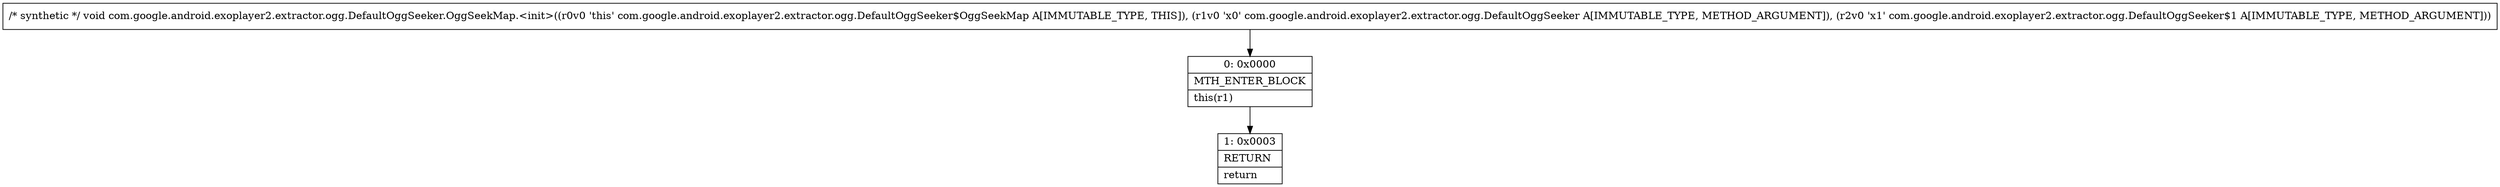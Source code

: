 digraph "CFG forcom.google.android.exoplayer2.extractor.ogg.DefaultOggSeeker.OggSeekMap.\<init\>(Lcom\/google\/android\/exoplayer2\/extractor\/ogg\/DefaultOggSeeker;Lcom\/google\/android\/exoplayer2\/extractor\/ogg\/DefaultOggSeeker$1;)V" {
Node_0 [shape=record,label="{0\:\ 0x0000|MTH_ENTER_BLOCK\l|this(r1)\l}"];
Node_1 [shape=record,label="{1\:\ 0x0003|RETURN\l|return\l}"];
MethodNode[shape=record,label="{\/* synthetic *\/ void com.google.android.exoplayer2.extractor.ogg.DefaultOggSeeker.OggSeekMap.\<init\>((r0v0 'this' com.google.android.exoplayer2.extractor.ogg.DefaultOggSeeker$OggSeekMap A[IMMUTABLE_TYPE, THIS]), (r1v0 'x0' com.google.android.exoplayer2.extractor.ogg.DefaultOggSeeker A[IMMUTABLE_TYPE, METHOD_ARGUMENT]), (r2v0 'x1' com.google.android.exoplayer2.extractor.ogg.DefaultOggSeeker$1 A[IMMUTABLE_TYPE, METHOD_ARGUMENT])) }"];
MethodNode -> Node_0;
Node_0 -> Node_1;
}

